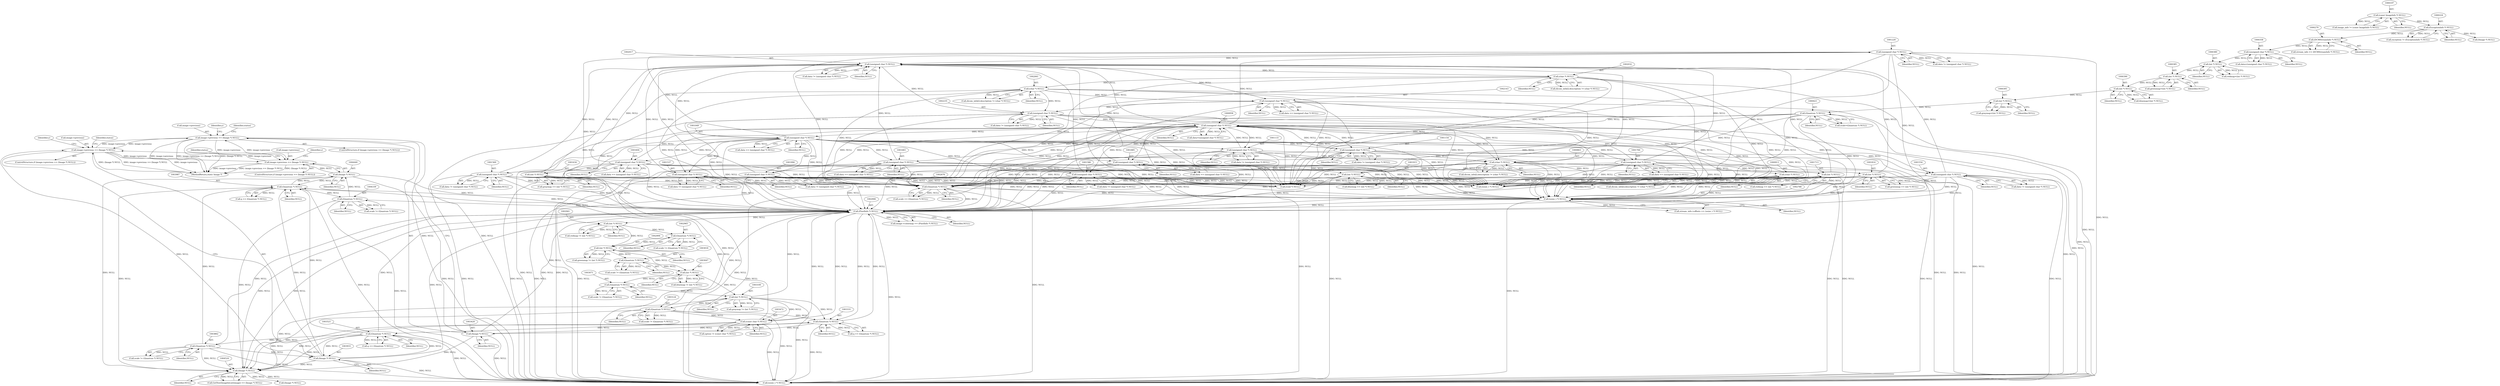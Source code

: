 digraph "0_ImageMagick_5511ef530576ed18fd636baa3bb4eda3d667665d@pointer" {
"1003415" [label="(Call,image->previous == (Image *) NULL)"];
"1003928" [label="(Call,image->previous == (Image *) NULL)"];
"1003415" [label="(Call,image->previous == (Image *) NULL)"];
"1004435" [label="(Call,image->previous == (Image *) NULL)"];
"1004439" [label="(Call,(Image *) NULL)"];
"1004338" [label="(Call,(Quantum *) NULL)"];
"1003986" [label="(Call,(Quantum *) NULL)"];
"1003471" [label="(Call,(const char *) NULL)"];
"1003099" [label="(Call,(int *) NULL)"];
"1003070" [label="(Call,(Quantum *) NULL)"];
"1003046" [label="(Call,(int *) NULL)"];
"1002993" [label="(Call,(int *) NULL)"];
"1002964" [label="(Call,(Quantum *) NULL)"];
"1002940" [label="(Call,(int *) NULL)"];
"1002905" [label="(Call,(PixelInfo *) NULL)"];
"1001219" [label="(Call,(unsigned char *) NULL)"];
"1001048" [label="(Call,(unsigned char *) NULL)"];
"1000957" [label="(Call,(unsigned char *) NULL)"];
"1000420" [label="(Call,(Quantum *) NULL)"];
"1000394" [label="(Call,(int *) NULL)"];
"1000389" [label="(Call,(int *) NULL)"];
"1000384" [label="(Call,(int *) NULL)"];
"1000379" [label="(Call,(int *) NULL)"];
"1000357" [label="(Call,(unsigned char *) NULL)"];
"1000278" [label="(Call,(DCMStreamInfo *) NULL)"];
"1000223" [label="(Call,(ExceptionInfo *) NULL)"];
"1000196" [label="(Call,(const ImageInfo *) NULL)"];
"1002234" [label="(Call,(unsigned char *) NULL)"];
"1002016" [label="(Call,(unsigned char *) NULL)"];
"1001603" [label="(Call,(unsigned char *) NULL)"];
"1001682" [label="(Call,(unsigned char *) NULL)"];
"1001914" [label="(Call,(int *) NULL)"];
"1001884" [label="(Call,(unsigned char *) NULL)"];
"1001585" [label="(Call,(unsigned char *) NULL)"];
"1001633" [label="(Call,(int *) NULL)"];
"1001783" [label="(Call,(unsigned char *) NULL)"];
"1001712" [label="(Call,(int *) NULL)"];
"1001536" [label="(Call,(unsigned char *) NULL)"];
"1001553" [label="(Call,(unsigned char *) NULL)"];
"1001813" [label="(Call,(int *) NULL)"];
"1001568" [label="(Call,(unsigned char *) NULL)"];
"1001993" [label="(Call,(unsigned char *) NULL)"];
"1002142" [label="(Call,(unsigned char *) NULL)"];
"1002060" [label="(Call,(char *) NULL)"];
"1002031" [label="(Call,(char *) NULL)"];
"1000912" [label="(Call,(char *) NULL)"];
"1000862" [label="(Call,(char *) NULL)"];
"1001132" [label="(Call,(unsigned char *) NULL)"];
"1001153" [label="(Call,(unsigned char *) NULL)"];
"1003419" [label="(Call,(Image *) NULL)"];
"1003330" [label="(Call,(Quantum *) NULL)"];
"1003123" [label="(Call,(Quantum *) NULL)"];
"1003520" [label="(Call,(Quantum *) NULL)"];
"1003932" [label="(Call,(Image *) NULL)"];
"1003861" [label="(Call,(Quantum *) NULL)"];
"1004523" [label="(Call,(Image *) NULL)"];
"1002787" [label="(Call,(ssize_t *) NULL)"];
"1002675" [label="(Call,(Quantum *) NULL)"];
"1003017" [label="(Call,(Quantum *) NULL)"];
"1003469" [label="(Call,option != (const char *) NULL)"];
"1003048" [label="(Identifier,NULL)"];
"1001682" [label="(Call,(unsigned char *) NULL)"];
"1004435" [label="(Call,image->previous == (Image *) NULL)"];
"1004439" [label="(Call,(Image *) NULL)"];
"1004436" [label="(Call,image->previous)"];
"1002783" [label="(Call,stream_info->offsets == (ssize_t *) NULL)"];
"1000276" [label="(Call,stream_info == (DCMStreamInfo *) NULL)"];
"1001221" [label="(Identifier,NULL)"];
"1001585" [label="(Call,(unsigned char *) NULL)"];
"1000959" [label="(Identifier,NULL)"];
"1001631" [label="(Call,graymap == (int *) NULL)"];
"1002142" [label="(Call,(unsigned char *) NULL)"];
"1003970" [label="(Identifier,y)"];
"1003101" [label="(Identifier,NULL)"];
"1000194" [label="(Call,image_info != (const ImageInfo *) NULL)"];
"1000278" [label="(Call,(DCMStreamInfo *) NULL)"];
"1000357" [label="(Call,(unsigned char *) NULL)"];
"1002938" [label="(Call,redmap != (int *) NULL)"];
"1003419" [label="(Call,(Image *) NULL)"];
"1001151" [label="(Call,data != (unsigned char *) NULL)"];
"1002677" [label="(Identifier,NULL)"];
"1001132" [label="(Call,(unsigned char *) NULL)"];
"1002962" [label="(Call,scale != (Quantum *) NULL)"];
"1003072" [label="(Identifier,NULL)"];
"1002232" [label="(Call,data != (unsigned char *) NULL)"];
"1002014" [label="(Call,data != (unsigned char *) NULL)"];
"1003421" [label="(Identifier,NULL)"];
"1001153" [label="(Call,(unsigned char *) NULL)"];
"1000382" [label="(Call,greenmap=(int *) NULL)"];
"1002443" [label="(Call,(void *) NULL)"];
"1001046" [label="(Call,data == (unsigned char *) NULL)"];
"1000381" [label="(Identifier,NULL)"];
"1001587" [label="(Identifier,NULL)"];
"1003068" [label="(Call,scale != (Quantum *) NULL)"];
"1000422" [label="(Identifier,NULL)"];
"1003934" [label="(Identifier,NULL)"];
"1004525" [label="(Identifier,NULL)"];
"1003416" [label="(Call,image->previous)"];
"1003332" [label="(Identifier,NULL)"];
"1002384" [label="(Call,(ssize_t *) NULL)"];
"1004340" [label="(Identifier,NULL)"];
"1002018" [label="(Identifier,NULL)"];
"1001680" [label="(Call,data == (unsigned char *) NULL)"];
"1000957" [label="(Call,(unsigned char *) NULL)"];
"1001993" [label="(Call,(unsigned char *) NULL)"];
"1002673" [label="(Call,scale == (Quantum *) NULL)"];
"1003314" [label="(Identifier,y)"];
"1002236" [label="(Identifier,NULL)"];
"1003863" [label="(Identifier,NULL)"];
"1000396" [label="(Identifier,NULL)"];
"1003520" [label="(Call,(Quantum *) NULL)"];
"1004434" [label="(ControlStructure,if (image->previous == (Image *) NULL))"];
"1001134" [label="(Identifier,NULL)"];
"1000392" [label="(Call,graymap=(int *) NULL)"];
"1003019" [label="(Identifier,NULL)"];
"1001553" [label="(Call,(unsigned char *) NULL)"];
"1001635" [label="(Identifier,NULL)"];
"1001570" [label="(Identifier,NULL)"];
"1003504" [label="(Identifier,y)"];
"1003017" [label="(Call,(Quantum *) NULL)"];
"1003328" [label="(Call,q == (Quantum *) NULL)"];
"1002675" [label="(Call,(Quantum *) NULL)"];
"1004523" [label="(Call,(Image *) NULL)"];
"1001603" [label="(Call,(unsigned char *) NULL)"];
"1001815" [label="(Identifier,NULL)"];
"1002140" [label="(Call,data == (unsigned char *) NULL)"];
"1001912" [label="(Call,bluemap == (int *) NULL)"];
"1001568" [label="(Call,(unsigned char *) NULL)"];
"1003070" [label="(Call,(Quantum *) NULL)"];
"1000280" [label="(Identifier,NULL)"];
"1001710" [label="(Call,redmap == (int *) NULL)"];
"1002025" [label="(Call,dicom_info[i].description != (char *) NULL)"];
"1000196" [label="(Call,(const ImageInfo *) NULL)"];
"1003123" [label="(Call,(Quantum *) NULL)"];
"1003929" [label="(Call,image->previous)"];
"1003471" [label="(Call,(const char *) NULL)"];
"1001155" [label="(Identifier,NULL)"];
"1000377" [label="(Call,redmap=(int *) NULL)"];
"1000420" [label="(Call,(Quantum *) NULL)"];
"1000221" [label="(Call,exception != (ExceptionInfo *) NULL)"];
"1000906" [label="(Call,dicom_info[i].description != (char *) NULL)"];
"1002966" [label="(Identifier,NULL)"];
"1002016" [label="(Call,(unsigned char *) NULL)"];
"1000914" [label="(Identifier,NULL)"];
"1002060" [label="(Call,(char *) NULL)"];
"1000955" [label="(Call,data=(unsigned char *) NULL)"];
"1000384" [label="(Call,(int *) NULL)"];
"1002033" [label="(Identifier,NULL)"];
"1003415" [label="(Call,image->previous == (Image *) NULL)"];
"1002993" [label="(Call,(int *) NULL)"];
"1000387" [label="(Call,bluemap=(int *) NULL)"];
"1001605" [label="(Identifier,NULL)"];
"1001785" [label="(Identifier,NULL)"];
"1003121" [label="(Call,scale != (Quantum *) NULL)"];
"1001916" [label="(Identifier,NULL)"];
"1001048" [label="(Call,(unsigned char *) NULL)"];
"1004441" [label="(Identifier,NULL)"];
"1001566" [label="(Call,data != (unsigned char *) NULL)"];
"1000223" [label="(Call,(ExceptionInfo *) NULL)"];
"1003015" [label="(Call,scale != (Quantum *) NULL)"];
"1003414" [label="(ControlStructure,if (image->previous == (Image *) NULL))"];
"1003046" [label="(Call,(int *) NULL)"];
"1001130" [label="(Call,data != (unsigned char *) NULL)"];
"1001914" [label="(Call,(int *) NULL)"];
"1000418" [label="(Call,scale=(Quantum *) NULL)"];
"1004644" [label="(MethodReturn,static Image *)"];
"1002144" [label="(Identifier,NULL)"];
"1002031" [label="(Call,(char *) NULL)"];
"1002054" [label="(Call,dicom_info[i].description != (char *) NULL)"];
"1004520" [label="(Call,GetNextImageInList(image) == (Image *) NULL)"];
"1000225" [label="(Identifier,NULL)"];
"1003125" [label="(Identifier,NULL)"];
"1002991" [label="(Call,greenmap != (int *) NULL)"];
"1004444" [label="(Identifier,status)"];
"1001886" [label="(Identifier,NULL)"];
"1001991" [label="(Call,data != (unsigned char *) NULL)"];
"1003937" [label="(Identifier,status)"];
"1003927" [label="(ControlStructure,if (image->previous == (Image *) NULL))"];
"1000359" [label="(Identifier,NULL)"];
"1002062" [label="(Identifier,NULL)"];
"1003932" [label="(Call,(Image *) NULL)"];
"1003044" [label="(Call,bluemap != (int *) NULL)"];
"1001995" [label="(Identifier,NULL)"];
"1003522" [label="(Identifier,NULL)"];
"1001538" [label="(Identifier,NULL)"];
"1000386" [label="(Identifier,NULL)"];
"1000856" [label="(Call,dicom_info[i].description != (char *) NULL)"];
"1004532" [label="(Call,(Image *) NULL)"];
"1000379" [label="(Call,(int *) NULL)"];
"1001583" [label="(Call,data != (unsigned char *) NULL)"];
"1003988" [label="(Identifier,NULL)"];
"1003861" [label="(Call,(Quantum *) NULL)"];
"1001783" [label="(Call,(unsigned char *) NULL)"];
"1001712" [label="(Call,(int *) NULL)"];
"1000862" [label="(Call,(char *) NULL)"];
"1003928" [label="(Call,image->previous == (Image *) NULL)"];
"1000912" [label="(Call,(char *) NULL)"];
"1001534" [label="(Call,data != (unsigned char *) NULL)"];
"1003859" [label="(Call,scale != (Quantum *) NULL)"];
"1001217" [label="(Call,data != (unsigned char *) NULL)"];
"1002940" [label="(Call,(int *) NULL)"];
"1000394" [label="(Call,(int *) NULL)"];
"1001684" [label="(Identifier,NULL)"];
"1001884" [label="(Call,(unsigned char *) NULL)"];
"1001219" [label="(Call,(unsigned char *) NULL)"];
"1003986" [label="(Call,(Quantum *) NULL)"];
"1001882" [label="(Call,data == (unsigned char *) NULL)"];
"1001601" [label="(Call,data == (unsigned char *) NULL)"];
"1002787" [label="(Call,(ssize_t *) NULL)"];
"1003330" [label="(Call,(Quantum *) NULL)"];
"1003473" [label="(Identifier,NULL)"];
"1000391" [label="(Identifier,NULL)"];
"1003984" [label="(Call,q == (Quantum *) NULL)"];
"1001633" [label="(Call,(int *) NULL)"];
"1002964" [label="(Call,(Quantum *) NULL)"];
"1000254" [label="(Call,(Image *) NULL)"];
"1003518" [label="(Call,q == (Quantum *) NULL)"];
"1001811" [label="(Call,greenmap == (int *) NULL)"];
"1003097" [label="(Call,graymap != (int *) NULL)"];
"1004338" [label="(Call,(Quantum *) NULL)"];
"1000864" [label="(Identifier,NULL)"];
"1000355" [label="(Call,data=(unsigned char *) NULL)"];
"1001536" [label="(Call,(unsigned char *) NULL)"];
"1001551" [label="(Call,data != (unsigned char *) NULL)"];
"1004336" [label="(Call,scale != (Quantum *) NULL)"];
"1001813" [label="(Call,(int *) NULL)"];
"1000389" [label="(Call,(int *) NULL)"];
"1001714" [label="(Identifier,NULL)"];
"1003424" [label="(Identifier,status)"];
"1001781" [label="(Call,data == (unsigned char *) NULL)"];
"1004558" [label="(Call,(ssize_t *) NULL)"];
"1002905" [label="(Call,(PixelInfo *) NULL)"];
"1002234" [label="(Call,(unsigned char *) NULL)"];
"1001555" [label="(Identifier,NULL)"];
"1002995" [label="(Identifier,NULL)"];
"1002942" [label="(Identifier,NULL)"];
"1002901" [label="(Call,image->colormap == (PixelInfo *) NULL)"];
"1002907" [label="(Identifier,NULL)"];
"1001050" [label="(Identifier,NULL)"];
"1000198" [label="(Identifier,NULL)"];
"1002789" [label="(Identifier,NULL)"];
"1003099" [label="(Call,(int *) NULL)"];
"1003415" -> "1003414"  [label="AST: "];
"1003415" -> "1003419"  [label="CFG: "];
"1003416" -> "1003415"  [label="AST: "];
"1003419" -> "1003415"  [label="AST: "];
"1003424" -> "1003415"  [label="CFG: "];
"1003314" -> "1003415"  [label="CFG: "];
"1003415" -> "1004644"  [label="DDG: image->previous"];
"1003415" -> "1004644"  [label="DDG: image->previous == (Image *) NULL"];
"1003415" -> "1004644"  [label="DDG: (Image *) NULL"];
"1003928" -> "1003415"  [label="DDG: image->previous"];
"1004435" -> "1003415"  [label="DDG: image->previous"];
"1003419" -> "1003415"  [label="DDG: NULL"];
"1003415" -> "1003928"  [label="DDG: image->previous"];
"1003415" -> "1004435"  [label="DDG: image->previous"];
"1003928" -> "1003927"  [label="AST: "];
"1003928" -> "1003932"  [label="CFG: "];
"1003929" -> "1003928"  [label="AST: "];
"1003932" -> "1003928"  [label="AST: "];
"1003937" -> "1003928"  [label="CFG: "];
"1003504" -> "1003928"  [label="CFG: "];
"1003928" -> "1004644"  [label="DDG: image->previous"];
"1003928" -> "1004644"  [label="DDG: (Image *) NULL"];
"1003928" -> "1004644"  [label="DDG: image->previous == (Image *) NULL"];
"1004435" -> "1003928"  [label="DDG: image->previous"];
"1003932" -> "1003928"  [label="DDG: NULL"];
"1003928" -> "1004435"  [label="DDG: image->previous"];
"1004435" -> "1004434"  [label="AST: "];
"1004435" -> "1004439"  [label="CFG: "];
"1004436" -> "1004435"  [label="AST: "];
"1004439" -> "1004435"  [label="AST: "];
"1004444" -> "1004435"  [label="CFG: "];
"1003970" -> "1004435"  [label="CFG: "];
"1004435" -> "1004644"  [label="DDG: (Image *) NULL"];
"1004435" -> "1004644"  [label="DDG: image->previous"];
"1004435" -> "1004644"  [label="DDG: image->previous == (Image *) NULL"];
"1004439" -> "1004435"  [label="DDG: NULL"];
"1004439" -> "1004441"  [label="CFG: "];
"1004440" -> "1004439"  [label="AST: "];
"1004441" -> "1004439"  [label="AST: "];
"1004439" -> "1002905"  [label="DDG: NULL"];
"1004439" -> "1003986"  [label="DDG: NULL"];
"1004338" -> "1004439"  [label="DDG: NULL"];
"1003986" -> "1004439"  [label="DDG: NULL"];
"1004439" -> "1004523"  [label="DDG: NULL"];
"1004439" -> "1004558"  [label="DDG: NULL"];
"1004338" -> "1004336"  [label="AST: "];
"1004338" -> "1004340"  [label="CFG: "];
"1004339" -> "1004338"  [label="AST: "];
"1004340" -> "1004338"  [label="AST: "];
"1004336" -> "1004338"  [label="CFG: "];
"1004338" -> "1002905"  [label="DDG: NULL"];
"1004338" -> "1004336"  [label="DDG: NULL"];
"1003986" -> "1004338"  [label="DDG: NULL"];
"1004338" -> "1004523"  [label="DDG: NULL"];
"1004338" -> "1004558"  [label="DDG: NULL"];
"1003986" -> "1003984"  [label="AST: "];
"1003986" -> "1003988"  [label="CFG: "];
"1003987" -> "1003986"  [label="AST: "];
"1003988" -> "1003986"  [label="AST: "];
"1003984" -> "1003986"  [label="CFG: "];
"1003986" -> "1002905"  [label="DDG: NULL"];
"1003986" -> "1003984"  [label="DDG: NULL"];
"1003471" -> "1003986"  [label="DDG: NULL"];
"1003520" -> "1003986"  [label="DDG: NULL"];
"1003861" -> "1003986"  [label="DDG: NULL"];
"1003932" -> "1003986"  [label="DDG: NULL"];
"1003986" -> "1004523"  [label="DDG: NULL"];
"1003986" -> "1004558"  [label="DDG: NULL"];
"1003471" -> "1003469"  [label="AST: "];
"1003471" -> "1003473"  [label="CFG: "];
"1003472" -> "1003471"  [label="AST: "];
"1003473" -> "1003471"  [label="AST: "];
"1003469" -> "1003471"  [label="CFG: "];
"1003471" -> "1002905"  [label="DDG: NULL"];
"1003471" -> "1003469"  [label="DDG: NULL"];
"1003099" -> "1003471"  [label="DDG: NULL"];
"1003123" -> "1003471"  [label="DDG: NULL"];
"1002905" -> "1003471"  [label="DDG: NULL"];
"1003471" -> "1003520"  [label="DDG: NULL"];
"1003471" -> "1004523"  [label="DDG: NULL"];
"1003471" -> "1004558"  [label="DDG: NULL"];
"1003099" -> "1003097"  [label="AST: "];
"1003099" -> "1003101"  [label="CFG: "];
"1003100" -> "1003099"  [label="AST: "];
"1003101" -> "1003099"  [label="AST: "];
"1003097" -> "1003099"  [label="CFG: "];
"1003099" -> "1002905"  [label="DDG: NULL"];
"1003099" -> "1003097"  [label="DDG: NULL"];
"1003070" -> "1003099"  [label="DDG: NULL"];
"1003046" -> "1003099"  [label="DDG: NULL"];
"1003099" -> "1003123"  [label="DDG: NULL"];
"1003099" -> "1003330"  [label="DDG: NULL"];
"1003099" -> "1004523"  [label="DDG: NULL"];
"1003099" -> "1004558"  [label="DDG: NULL"];
"1003070" -> "1003068"  [label="AST: "];
"1003070" -> "1003072"  [label="CFG: "];
"1003071" -> "1003070"  [label="AST: "];
"1003072" -> "1003070"  [label="AST: "];
"1003068" -> "1003070"  [label="CFG: "];
"1003070" -> "1003068"  [label="DDG: NULL"];
"1003046" -> "1003070"  [label="DDG: NULL"];
"1003046" -> "1003044"  [label="AST: "];
"1003046" -> "1003048"  [label="CFG: "];
"1003047" -> "1003046"  [label="AST: "];
"1003048" -> "1003046"  [label="AST: "];
"1003044" -> "1003046"  [label="CFG: "];
"1003046" -> "1003044"  [label="DDG: NULL"];
"1002993" -> "1003046"  [label="DDG: NULL"];
"1003017" -> "1003046"  [label="DDG: NULL"];
"1002993" -> "1002991"  [label="AST: "];
"1002993" -> "1002995"  [label="CFG: "];
"1002994" -> "1002993"  [label="AST: "];
"1002995" -> "1002993"  [label="AST: "];
"1002991" -> "1002993"  [label="CFG: "];
"1002993" -> "1002991"  [label="DDG: NULL"];
"1002964" -> "1002993"  [label="DDG: NULL"];
"1002940" -> "1002993"  [label="DDG: NULL"];
"1002993" -> "1003017"  [label="DDG: NULL"];
"1002964" -> "1002962"  [label="AST: "];
"1002964" -> "1002966"  [label="CFG: "];
"1002965" -> "1002964"  [label="AST: "];
"1002966" -> "1002964"  [label="AST: "];
"1002962" -> "1002964"  [label="CFG: "];
"1002964" -> "1002962"  [label="DDG: NULL"];
"1002940" -> "1002964"  [label="DDG: NULL"];
"1002940" -> "1002938"  [label="AST: "];
"1002940" -> "1002942"  [label="CFG: "];
"1002941" -> "1002940"  [label="AST: "];
"1002942" -> "1002940"  [label="AST: "];
"1002938" -> "1002940"  [label="CFG: "];
"1002940" -> "1002938"  [label="DDG: NULL"];
"1002905" -> "1002940"  [label="DDG: NULL"];
"1002905" -> "1002901"  [label="AST: "];
"1002905" -> "1002907"  [label="CFG: "];
"1002906" -> "1002905"  [label="AST: "];
"1002907" -> "1002905"  [label="AST: "];
"1002901" -> "1002905"  [label="CFG: "];
"1002905" -> "1002901"  [label="DDG: NULL"];
"1001219" -> "1002905"  [label="DDG: NULL"];
"1001682" -> "1002905"  [label="DDG: NULL"];
"1003419" -> "1002905"  [label="DDG: NULL"];
"1003520" -> "1002905"  [label="DDG: NULL"];
"1001585" -> "1002905"  [label="DDG: NULL"];
"1003861" -> "1002905"  [label="DDG: NULL"];
"1002060" -> "1002905"  [label="DDG: NULL"];
"1000862" -> "1002905"  [label="DDG: NULL"];
"1004523" -> "1002905"  [label="DDG: NULL"];
"1003932" -> "1002905"  [label="DDG: NULL"];
"1001783" -> "1002905"  [label="DDG: NULL"];
"1001712" -> "1002905"  [label="DDG: NULL"];
"1000912" -> "1002905"  [label="DDG: NULL"];
"1001132" -> "1002905"  [label="DDG: NULL"];
"1002142" -> "1002905"  [label="DDG: NULL"];
"1001153" -> "1002905"  [label="DDG: NULL"];
"1001603" -> "1002905"  [label="DDG: NULL"];
"1002031" -> "1002905"  [label="DDG: NULL"];
"1002787" -> "1002905"  [label="DDG: NULL"];
"1001914" -> "1002905"  [label="DDG: NULL"];
"1001048" -> "1002905"  [label="DDG: NULL"];
"1003123" -> "1002905"  [label="DDG: NULL"];
"1000420" -> "1002905"  [label="DDG: NULL"];
"1002234" -> "1002905"  [label="DDG: NULL"];
"1001536" -> "1002905"  [label="DDG: NULL"];
"1001553" -> "1002905"  [label="DDG: NULL"];
"1002675" -> "1002905"  [label="DDG: NULL"];
"1001813" -> "1002905"  [label="DDG: NULL"];
"1003330" -> "1002905"  [label="DDG: NULL"];
"1001633" -> "1002905"  [label="DDG: NULL"];
"1001568" -> "1002905"  [label="DDG: NULL"];
"1000957" -> "1002905"  [label="DDG: NULL"];
"1001993" -> "1002905"  [label="DDG: NULL"];
"1001884" -> "1002905"  [label="DDG: NULL"];
"1002905" -> "1003330"  [label="DDG: NULL"];
"1002905" -> "1004523"  [label="DDG: NULL"];
"1002905" -> "1004558"  [label="DDG: NULL"];
"1001219" -> "1001217"  [label="AST: "];
"1001219" -> "1001221"  [label="CFG: "];
"1001220" -> "1001219"  [label="AST: "];
"1001221" -> "1001219"  [label="AST: "];
"1001217" -> "1001219"  [label="CFG: "];
"1001219" -> "1001217"  [label="DDG: NULL"];
"1001048" -> "1001219"  [label="DDG: NULL"];
"1000957" -> "1001219"  [label="DDG: NULL"];
"1001219" -> "1002016"  [label="DDG: NULL"];
"1001219" -> "1002384"  [label="DDG: NULL"];
"1001219" -> "1002443"  [label="DDG: NULL"];
"1001219" -> "1002675"  [label="DDG: NULL"];
"1001219" -> "1002787"  [label="DDG: NULL"];
"1001219" -> "1004558"  [label="DDG: NULL"];
"1001048" -> "1001046"  [label="AST: "];
"1001048" -> "1001050"  [label="CFG: "];
"1001049" -> "1001048"  [label="AST: "];
"1001050" -> "1001048"  [label="AST: "];
"1001046" -> "1001048"  [label="CFG: "];
"1001048" -> "1001046"  [label="DDG: NULL"];
"1000957" -> "1001048"  [label="DDG: NULL"];
"1001048" -> "1001132"  [label="DDG: NULL"];
"1001048" -> "1001153"  [label="DDG: NULL"];
"1001048" -> "1001536"  [label="DDG: NULL"];
"1001048" -> "1001553"  [label="DDG: NULL"];
"1001048" -> "1001568"  [label="DDG: NULL"];
"1001048" -> "1001585"  [label="DDG: NULL"];
"1001048" -> "1001603"  [label="DDG: NULL"];
"1001048" -> "1001682"  [label="DDG: NULL"];
"1001048" -> "1001783"  [label="DDG: NULL"];
"1001048" -> "1001884"  [label="DDG: NULL"];
"1001048" -> "1001993"  [label="DDG: NULL"];
"1001048" -> "1002016"  [label="DDG: NULL"];
"1001048" -> "1002384"  [label="DDG: NULL"];
"1001048" -> "1002443"  [label="DDG: NULL"];
"1001048" -> "1002675"  [label="DDG: NULL"];
"1001048" -> "1002787"  [label="DDG: NULL"];
"1001048" -> "1004558"  [label="DDG: NULL"];
"1000957" -> "1000955"  [label="AST: "];
"1000957" -> "1000959"  [label="CFG: "];
"1000958" -> "1000957"  [label="AST: "];
"1000959" -> "1000957"  [label="AST: "];
"1000955" -> "1000957"  [label="CFG: "];
"1000957" -> "1000862"  [label="DDG: NULL"];
"1000957" -> "1000955"  [label="DDG: NULL"];
"1000420" -> "1000957"  [label="DDG: NULL"];
"1002234" -> "1000957"  [label="DDG: NULL"];
"1000912" -> "1000957"  [label="DDG: NULL"];
"1001132" -> "1000957"  [label="DDG: NULL"];
"1001153" -> "1000957"  [label="DDG: NULL"];
"1000957" -> "1001132"  [label="DDG: NULL"];
"1000957" -> "1001153"  [label="DDG: NULL"];
"1000957" -> "1001536"  [label="DDG: NULL"];
"1000957" -> "1001553"  [label="DDG: NULL"];
"1000957" -> "1001568"  [label="DDG: NULL"];
"1000957" -> "1001585"  [label="DDG: NULL"];
"1000957" -> "1001603"  [label="DDG: NULL"];
"1000957" -> "1001682"  [label="DDG: NULL"];
"1000957" -> "1001783"  [label="DDG: NULL"];
"1000957" -> "1001884"  [label="DDG: NULL"];
"1000957" -> "1001993"  [label="DDG: NULL"];
"1000957" -> "1002016"  [label="DDG: NULL"];
"1000957" -> "1002384"  [label="DDG: NULL"];
"1000957" -> "1002443"  [label="DDG: NULL"];
"1000957" -> "1002675"  [label="DDG: NULL"];
"1000957" -> "1002787"  [label="DDG: NULL"];
"1000957" -> "1004558"  [label="DDG: NULL"];
"1000420" -> "1000418"  [label="AST: "];
"1000420" -> "1000422"  [label="CFG: "];
"1000421" -> "1000420"  [label="AST: "];
"1000422" -> "1000420"  [label="AST: "];
"1000418" -> "1000420"  [label="CFG: "];
"1000420" -> "1000418"  [label="DDG: NULL"];
"1000394" -> "1000420"  [label="DDG: NULL"];
"1000420" -> "1000862"  [label="DDG: NULL"];
"1000420" -> "1002384"  [label="DDG: NULL"];
"1000420" -> "1002443"  [label="DDG: NULL"];
"1000420" -> "1002675"  [label="DDG: NULL"];
"1000420" -> "1002787"  [label="DDG: NULL"];
"1000420" -> "1004558"  [label="DDG: NULL"];
"1000394" -> "1000392"  [label="AST: "];
"1000394" -> "1000396"  [label="CFG: "];
"1000395" -> "1000394"  [label="AST: "];
"1000396" -> "1000394"  [label="AST: "];
"1000392" -> "1000394"  [label="CFG: "];
"1000394" -> "1000392"  [label="DDG: NULL"];
"1000389" -> "1000394"  [label="DDG: NULL"];
"1000389" -> "1000387"  [label="AST: "];
"1000389" -> "1000391"  [label="CFG: "];
"1000390" -> "1000389"  [label="AST: "];
"1000391" -> "1000389"  [label="AST: "];
"1000387" -> "1000389"  [label="CFG: "];
"1000389" -> "1000387"  [label="DDG: NULL"];
"1000384" -> "1000389"  [label="DDG: NULL"];
"1000384" -> "1000382"  [label="AST: "];
"1000384" -> "1000386"  [label="CFG: "];
"1000385" -> "1000384"  [label="AST: "];
"1000386" -> "1000384"  [label="AST: "];
"1000382" -> "1000384"  [label="CFG: "];
"1000384" -> "1000382"  [label="DDG: NULL"];
"1000379" -> "1000384"  [label="DDG: NULL"];
"1000379" -> "1000377"  [label="AST: "];
"1000379" -> "1000381"  [label="CFG: "];
"1000380" -> "1000379"  [label="AST: "];
"1000381" -> "1000379"  [label="AST: "];
"1000377" -> "1000379"  [label="CFG: "];
"1000379" -> "1000377"  [label="DDG: NULL"];
"1000357" -> "1000379"  [label="DDG: NULL"];
"1000357" -> "1000355"  [label="AST: "];
"1000357" -> "1000359"  [label="CFG: "];
"1000358" -> "1000357"  [label="AST: "];
"1000359" -> "1000357"  [label="AST: "];
"1000355" -> "1000357"  [label="CFG: "];
"1000357" -> "1000355"  [label="DDG: NULL"];
"1000278" -> "1000357"  [label="DDG: NULL"];
"1000278" -> "1000276"  [label="AST: "];
"1000278" -> "1000280"  [label="CFG: "];
"1000279" -> "1000278"  [label="AST: "];
"1000280" -> "1000278"  [label="AST: "];
"1000276" -> "1000278"  [label="CFG: "];
"1000278" -> "1000276"  [label="DDG: NULL"];
"1000223" -> "1000278"  [label="DDG: NULL"];
"1000223" -> "1000221"  [label="AST: "];
"1000223" -> "1000225"  [label="CFG: "];
"1000224" -> "1000223"  [label="AST: "];
"1000225" -> "1000223"  [label="AST: "];
"1000221" -> "1000223"  [label="CFG: "];
"1000223" -> "1000221"  [label="DDG: NULL"];
"1000196" -> "1000223"  [label="DDG: NULL"];
"1000223" -> "1000254"  [label="DDG: NULL"];
"1000196" -> "1000194"  [label="AST: "];
"1000196" -> "1000198"  [label="CFG: "];
"1000197" -> "1000196"  [label="AST: "];
"1000198" -> "1000196"  [label="AST: "];
"1000194" -> "1000196"  [label="CFG: "];
"1000196" -> "1000194"  [label="DDG: NULL"];
"1002234" -> "1002232"  [label="AST: "];
"1002234" -> "1002236"  [label="CFG: "];
"1002235" -> "1002234"  [label="AST: "];
"1002236" -> "1002234"  [label="AST: "];
"1002232" -> "1002234"  [label="CFG: "];
"1002234" -> "1000862"  [label="DDG: NULL"];
"1002234" -> "1002232"  [label="DDG: NULL"];
"1002016" -> "1002234"  [label="DDG: NULL"];
"1002142" -> "1002234"  [label="DDG: NULL"];
"1002060" -> "1002234"  [label="DDG: NULL"];
"1002234" -> "1002384"  [label="DDG: NULL"];
"1002234" -> "1002443"  [label="DDG: NULL"];
"1002234" -> "1002675"  [label="DDG: NULL"];
"1002234" -> "1002787"  [label="DDG: NULL"];
"1002234" -> "1004558"  [label="DDG: NULL"];
"1002016" -> "1002014"  [label="AST: "];
"1002016" -> "1002018"  [label="CFG: "];
"1002017" -> "1002016"  [label="AST: "];
"1002018" -> "1002016"  [label="AST: "];
"1002014" -> "1002016"  [label="CFG: "];
"1002016" -> "1002014"  [label="DDG: NULL"];
"1001603" -> "1002016"  [label="DDG: NULL"];
"1001682" -> "1002016"  [label="DDG: NULL"];
"1001914" -> "1002016"  [label="DDG: NULL"];
"1001585" -> "1002016"  [label="DDG: NULL"];
"1001633" -> "1002016"  [label="DDG: NULL"];
"1001783" -> "1002016"  [label="DDG: NULL"];
"1001712" -> "1002016"  [label="DDG: NULL"];
"1001536" -> "1002016"  [label="DDG: NULL"];
"1001553" -> "1002016"  [label="DDG: NULL"];
"1001813" -> "1002016"  [label="DDG: NULL"];
"1001568" -> "1002016"  [label="DDG: NULL"];
"1001993" -> "1002016"  [label="DDG: NULL"];
"1001884" -> "1002016"  [label="DDG: NULL"];
"1002016" -> "1002031"  [label="DDG: NULL"];
"1002016" -> "1002142"  [label="DDG: NULL"];
"1001603" -> "1001601"  [label="AST: "];
"1001603" -> "1001605"  [label="CFG: "];
"1001604" -> "1001603"  [label="AST: "];
"1001605" -> "1001603"  [label="AST: "];
"1001601" -> "1001603"  [label="CFG: "];
"1001603" -> "1001601"  [label="DDG: NULL"];
"1001603" -> "1001633"  [label="DDG: NULL"];
"1001603" -> "1002384"  [label="DDG: NULL"];
"1001603" -> "1002443"  [label="DDG: NULL"];
"1001603" -> "1002675"  [label="DDG: NULL"];
"1001603" -> "1002787"  [label="DDG: NULL"];
"1001603" -> "1004558"  [label="DDG: NULL"];
"1001682" -> "1001680"  [label="AST: "];
"1001682" -> "1001684"  [label="CFG: "];
"1001683" -> "1001682"  [label="AST: "];
"1001684" -> "1001682"  [label="AST: "];
"1001680" -> "1001682"  [label="CFG: "];
"1001682" -> "1001680"  [label="DDG: NULL"];
"1001682" -> "1001712"  [label="DDG: NULL"];
"1001682" -> "1002384"  [label="DDG: NULL"];
"1001682" -> "1002443"  [label="DDG: NULL"];
"1001682" -> "1002675"  [label="DDG: NULL"];
"1001682" -> "1002787"  [label="DDG: NULL"];
"1001682" -> "1004558"  [label="DDG: NULL"];
"1001914" -> "1001912"  [label="AST: "];
"1001914" -> "1001916"  [label="CFG: "];
"1001915" -> "1001914"  [label="AST: "];
"1001916" -> "1001914"  [label="AST: "];
"1001912" -> "1001914"  [label="CFG: "];
"1001914" -> "1001912"  [label="DDG: NULL"];
"1001884" -> "1001914"  [label="DDG: NULL"];
"1001914" -> "1002384"  [label="DDG: NULL"];
"1001914" -> "1002443"  [label="DDG: NULL"];
"1001914" -> "1002675"  [label="DDG: NULL"];
"1001914" -> "1002787"  [label="DDG: NULL"];
"1001914" -> "1004558"  [label="DDG: NULL"];
"1001884" -> "1001882"  [label="AST: "];
"1001884" -> "1001886"  [label="CFG: "];
"1001885" -> "1001884"  [label="AST: "];
"1001886" -> "1001884"  [label="AST: "];
"1001882" -> "1001884"  [label="CFG: "];
"1001884" -> "1001882"  [label="DDG: NULL"];
"1001884" -> "1002384"  [label="DDG: NULL"];
"1001884" -> "1002443"  [label="DDG: NULL"];
"1001884" -> "1002675"  [label="DDG: NULL"];
"1001884" -> "1002787"  [label="DDG: NULL"];
"1001884" -> "1004558"  [label="DDG: NULL"];
"1001585" -> "1001583"  [label="AST: "];
"1001585" -> "1001587"  [label="CFG: "];
"1001586" -> "1001585"  [label="AST: "];
"1001587" -> "1001585"  [label="AST: "];
"1001583" -> "1001585"  [label="CFG: "];
"1001585" -> "1001583"  [label="DDG: NULL"];
"1001585" -> "1002384"  [label="DDG: NULL"];
"1001585" -> "1002443"  [label="DDG: NULL"];
"1001585" -> "1002675"  [label="DDG: NULL"];
"1001585" -> "1002787"  [label="DDG: NULL"];
"1001585" -> "1004558"  [label="DDG: NULL"];
"1001633" -> "1001631"  [label="AST: "];
"1001633" -> "1001635"  [label="CFG: "];
"1001634" -> "1001633"  [label="AST: "];
"1001635" -> "1001633"  [label="AST: "];
"1001631" -> "1001633"  [label="CFG: "];
"1001633" -> "1001631"  [label="DDG: NULL"];
"1001633" -> "1002384"  [label="DDG: NULL"];
"1001633" -> "1002443"  [label="DDG: NULL"];
"1001633" -> "1002675"  [label="DDG: NULL"];
"1001633" -> "1002787"  [label="DDG: NULL"];
"1001633" -> "1004558"  [label="DDG: NULL"];
"1001783" -> "1001781"  [label="AST: "];
"1001783" -> "1001785"  [label="CFG: "];
"1001784" -> "1001783"  [label="AST: "];
"1001785" -> "1001783"  [label="AST: "];
"1001781" -> "1001783"  [label="CFG: "];
"1001783" -> "1001781"  [label="DDG: NULL"];
"1001783" -> "1001813"  [label="DDG: NULL"];
"1001783" -> "1002384"  [label="DDG: NULL"];
"1001783" -> "1002443"  [label="DDG: NULL"];
"1001783" -> "1002675"  [label="DDG: NULL"];
"1001783" -> "1002787"  [label="DDG: NULL"];
"1001783" -> "1004558"  [label="DDG: NULL"];
"1001712" -> "1001710"  [label="AST: "];
"1001712" -> "1001714"  [label="CFG: "];
"1001713" -> "1001712"  [label="AST: "];
"1001714" -> "1001712"  [label="AST: "];
"1001710" -> "1001712"  [label="CFG: "];
"1001712" -> "1001710"  [label="DDG: NULL"];
"1001712" -> "1002384"  [label="DDG: NULL"];
"1001712" -> "1002443"  [label="DDG: NULL"];
"1001712" -> "1002675"  [label="DDG: NULL"];
"1001712" -> "1002787"  [label="DDG: NULL"];
"1001712" -> "1004558"  [label="DDG: NULL"];
"1001536" -> "1001534"  [label="AST: "];
"1001536" -> "1001538"  [label="CFG: "];
"1001537" -> "1001536"  [label="AST: "];
"1001538" -> "1001536"  [label="AST: "];
"1001534" -> "1001536"  [label="CFG: "];
"1001536" -> "1001534"  [label="DDG: NULL"];
"1001536" -> "1002384"  [label="DDG: NULL"];
"1001536" -> "1002443"  [label="DDG: NULL"];
"1001536" -> "1002675"  [label="DDG: NULL"];
"1001536" -> "1002787"  [label="DDG: NULL"];
"1001536" -> "1004558"  [label="DDG: NULL"];
"1001553" -> "1001551"  [label="AST: "];
"1001553" -> "1001555"  [label="CFG: "];
"1001554" -> "1001553"  [label="AST: "];
"1001555" -> "1001553"  [label="AST: "];
"1001551" -> "1001553"  [label="CFG: "];
"1001553" -> "1001551"  [label="DDG: NULL"];
"1001553" -> "1002384"  [label="DDG: NULL"];
"1001553" -> "1002443"  [label="DDG: NULL"];
"1001553" -> "1002675"  [label="DDG: NULL"];
"1001553" -> "1002787"  [label="DDG: NULL"];
"1001553" -> "1004558"  [label="DDG: NULL"];
"1001813" -> "1001811"  [label="AST: "];
"1001813" -> "1001815"  [label="CFG: "];
"1001814" -> "1001813"  [label="AST: "];
"1001815" -> "1001813"  [label="AST: "];
"1001811" -> "1001813"  [label="CFG: "];
"1001813" -> "1001811"  [label="DDG: NULL"];
"1001813" -> "1002384"  [label="DDG: NULL"];
"1001813" -> "1002443"  [label="DDG: NULL"];
"1001813" -> "1002675"  [label="DDG: NULL"];
"1001813" -> "1002787"  [label="DDG: NULL"];
"1001813" -> "1004558"  [label="DDG: NULL"];
"1001568" -> "1001566"  [label="AST: "];
"1001568" -> "1001570"  [label="CFG: "];
"1001569" -> "1001568"  [label="AST: "];
"1001570" -> "1001568"  [label="AST: "];
"1001566" -> "1001568"  [label="CFG: "];
"1001568" -> "1001566"  [label="DDG: NULL"];
"1001568" -> "1002384"  [label="DDG: NULL"];
"1001568" -> "1002443"  [label="DDG: NULL"];
"1001568" -> "1002675"  [label="DDG: NULL"];
"1001568" -> "1002787"  [label="DDG: NULL"];
"1001568" -> "1004558"  [label="DDG: NULL"];
"1001993" -> "1001991"  [label="AST: "];
"1001993" -> "1001995"  [label="CFG: "];
"1001994" -> "1001993"  [label="AST: "];
"1001995" -> "1001993"  [label="AST: "];
"1001991" -> "1001993"  [label="CFG: "];
"1001993" -> "1001991"  [label="DDG: NULL"];
"1001993" -> "1002384"  [label="DDG: NULL"];
"1001993" -> "1002443"  [label="DDG: NULL"];
"1001993" -> "1002675"  [label="DDG: NULL"];
"1001993" -> "1002787"  [label="DDG: NULL"];
"1001993" -> "1004558"  [label="DDG: NULL"];
"1002142" -> "1002140"  [label="AST: "];
"1002142" -> "1002144"  [label="CFG: "];
"1002143" -> "1002142"  [label="AST: "];
"1002144" -> "1002142"  [label="AST: "];
"1002140" -> "1002142"  [label="CFG: "];
"1002142" -> "1002140"  [label="DDG: NULL"];
"1002060" -> "1002142"  [label="DDG: NULL"];
"1002142" -> "1002384"  [label="DDG: NULL"];
"1002142" -> "1002443"  [label="DDG: NULL"];
"1002142" -> "1002675"  [label="DDG: NULL"];
"1002142" -> "1002787"  [label="DDG: NULL"];
"1002142" -> "1004558"  [label="DDG: NULL"];
"1002060" -> "1002054"  [label="AST: "];
"1002060" -> "1002062"  [label="CFG: "];
"1002061" -> "1002060"  [label="AST: "];
"1002062" -> "1002060"  [label="AST: "];
"1002054" -> "1002060"  [label="CFG: "];
"1002060" -> "1002054"  [label="DDG: NULL"];
"1002031" -> "1002060"  [label="DDG: NULL"];
"1002060" -> "1002384"  [label="DDG: NULL"];
"1002060" -> "1002443"  [label="DDG: NULL"];
"1002060" -> "1002675"  [label="DDG: NULL"];
"1002060" -> "1002787"  [label="DDG: NULL"];
"1002060" -> "1004558"  [label="DDG: NULL"];
"1002031" -> "1002025"  [label="AST: "];
"1002031" -> "1002033"  [label="CFG: "];
"1002032" -> "1002031"  [label="AST: "];
"1002033" -> "1002031"  [label="AST: "];
"1002025" -> "1002031"  [label="CFG: "];
"1002031" -> "1002025"  [label="DDG: NULL"];
"1002031" -> "1002384"  [label="DDG: NULL"];
"1002031" -> "1002443"  [label="DDG: NULL"];
"1002031" -> "1002675"  [label="DDG: NULL"];
"1002031" -> "1002787"  [label="DDG: NULL"];
"1002031" -> "1004558"  [label="DDG: NULL"];
"1000912" -> "1000906"  [label="AST: "];
"1000912" -> "1000914"  [label="CFG: "];
"1000913" -> "1000912"  [label="AST: "];
"1000914" -> "1000912"  [label="AST: "];
"1000906" -> "1000912"  [label="CFG: "];
"1000912" -> "1000906"  [label="DDG: NULL"];
"1000862" -> "1000912"  [label="DDG: NULL"];
"1000912" -> "1002384"  [label="DDG: NULL"];
"1000912" -> "1002443"  [label="DDG: NULL"];
"1000912" -> "1002675"  [label="DDG: NULL"];
"1000912" -> "1002787"  [label="DDG: NULL"];
"1000912" -> "1004558"  [label="DDG: NULL"];
"1000862" -> "1000856"  [label="AST: "];
"1000862" -> "1000864"  [label="CFG: "];
"1000863" -> "1000862"  [label="AST: "];
"1000864" -> "1000862"  [label="AST: "];
"1000856" -> "1000862"  [label="CFG: "];
"1000862" -> "1000856"  [label="DDG: NULL"];
"1001132" -> "1000862"  [label="DDG: NULL"];
"1001153" -> "1000862"  [label="DDG: NULL"];
"1000862" -> "1002384"  [label="DDG: NULL"];
"1000862" -> "1002443"  [label="DDG: NULL"];
"1000862" -> "1002675"  [label="DDG: NULL"];
"1000862" -> "1002787"  [label="DDG: NULL"];
"1000862" -> "1004558"  [label="DDG: NULL"];
"1001132" -> "1001130"  [label="AST: "];
"1001132" -> "1001134"  [label="CFG: "];
"1001133" -> "1001132"  [label="AST: "];
"1001134" -> "1001132"  [label="AST: "];
"1001130" -> "1001132"  [label="CFG: "];
"1001132" -> "1001130"  [label="DDG: NULL"];
"1001132" -> "1002384"  [label="DDG: NULL"];
"1001132" -> "1002443"  [label="DDG: NULL"];
"1001132" -> "1002675"  [label="DDG: NULL"];
"1001132" -> "1002787"  [label="DDG: NULL"];
"1001132" -> "1004558"  [label="DDG: NULL"];
"1001153" -> "1001151"  [label="AST: "];
"1001153" -> "1001155"  [label="CFG: "];
"1001154" -> "1001153"  [label="AST: "];
"1001155" -> "1001153"  [label="AST: "];
"1001151" -> "1001153"  [label="CFG: "];
"1001153" -> "1001151"  [label="DDG: NULL"];
"1001153" -> "1002384"  [label="DDG: NULL"];
"1001153" -> "1002443"  [label="DDG: NULL"];
"1001153" -> "1002675"  [label="DDG: NULL"];
"1001153" -> "1002787"  [label="DDG: NULL"];
"1001153" -> "1004558"  [label="DDG: NULL"];
"1003419" -> "1003421"  [label="CFG: "];
"1003420" -> "1003419"  [label="AST: "];
"1003421" -> "1003419"  [label="AST: "];
"1003419" -> "1003330"  [label="DDG: NULL"];
"1003330" -> "1003419"  [label="DDG: NULL"];
"1003419" -> "1004523"  [label="DDG: NULL"];
"1003419" -> "1004558"  [label="DDG: NULL"];
"1003330" -> "1003328"  [label="AST: "];
"1003330" -> "1003332"  [label="CFG: "];
"1003331" -> "1003330"  [label="AST: "];
"1003332" -> "1003330"  [label="AST: "];
"1003328" -> "1003330"  [label="CFG: "];
"1003330" -> "1003328"  [label="DDG: NULL"];
"1003123" -> "1003330"  [label="DDG: NULL"];
"1003330" -> "1004523"  [label="DDG: NULL"];
"1003330" -> "1004558"  [label="DDG: NULL"];
"1003123" -> "1003121"  [label="AST: "];
"1003123" -> "1003125"  [label="CFG: "];
"1003124" -> "1003123"  [label="AST: "];
"1003125" -> "1003123"  [label="AST: "];
"1003121" -> "1003123"  [label="CFG: "];
"1003123" -> "1003121"  [label="DDG: NULL"];
"1003123" -> "1004523"  [label="DDG: NULL"];
"1003123" -> "1004558"  [label="DDG: NULL"];
"1003520" -> "1003518"  [label="AST: "];
"1003520" -> "1003522"  [label="CFG: "];
"1003521" -> "1003520"  [label="AST: "];
"1003522" -> "1003520"  [label="AST: "];
"1003518" -> "1003520"  [label="CFG: "];
"1003520" -> "1003518"  [label="DDG: NULL"];
"1003932" -> "1003520"  [label="DDG: NULL"];
"1003520" -> "1003861"  [label="DDG: NULL"];
"1003520" -> "1003932"  [label="DDG: NULL"];
"1003520" -> "1004523"  [label="DDG: NULL"];
"1003520" -> "1004558"  [label="DDG: NULL"];
"1003932" -> "1003934"  [label="CFG: "];
"1003933" -> "1003932"  [label="AST: "];
"1003934" -> "1003932"  [label="AST: "];
"1003861" -> "1003932"  [label="DDG: NULL"];
"1003932" -> "1004523"  [label="DDG: NULL"];
"1003932" -> "1004558"  [label="DDG: NULL"];
"1003861" -> "1003859"  [label="AST: "];
"1003861" -> "1003863"  [label="CFG: "];
"1003862" -> "1003861"  [label="AST: "];
"1003863" -> "1003861"  [label="AST: "];
"1003859" -> "1003861"  [label="CFG: "];
"1003861" -> "1003859"  [label="DDG: NULL"];
"1003861" -> "1004523"  [label="DDG: NULL"];
"1003861" -> "1004558"  [label="DDG: NULL"];
"1004523" -> "1004520"  [label="AST: "];
"1004523" -> "1004525"  [label="CFG: "];
"1004524" -> "1004523"  [label="AST: "];
"1004525" -> "1004523"  [label="AST: "];
"1004520" -> "1004523"  [label="CFG: "];
"1004523" -> "1004520"  [label="DDG: NULL"];
"1004523" -> "1004532"  [label="DDG: NULL"];
"1004523" -> "1004558"  [label="DDG: NULL"];
"1002787" -> "1002783"  [label="AST: "];
"1002787" -> "1002789"  [label="CFG: "];
"1002788" -> "1002787"  [label="AST: "];
"1002789" -> "1002787"  [label="AST: "];
"1002783" -> "1002787"  [label="CFG: "];
"1002787" -> "1002783"  [label="DDG: NULL"];
"1002675" -> "1002787"  [label="DDG: NULL"];
"1002787" -> "1004558"  [label="DDG: NULL"];
"1002675" -> "1002673"  [label="AST: "];
"1002675" -> "1002677"  [label="CFG: "];
"1002676" -> "1002675"  [label="AST: "];
"1002677" -> "1002675"  [label="AST: "];
"1002673" -> "1002675"  [label="CFG: "];
"1002675" -> "1002673"  [label="DDG: NULL"];
"1002675" -> "1004558"  [label="DDG: NULL"];
"1003017" -> "1003015"  [label="AST: "];
"1003017" -> "1003019"  [label="CFG: "];
"1003018" -> "1003017"  [label="AST: "];
"1003019" -> "1003017"  [label="AST: "];
"1003015" -> "1003017"  [label="CFG: "];
"1003017" -> "1003015"  [label="DDG: NULL"];
}

